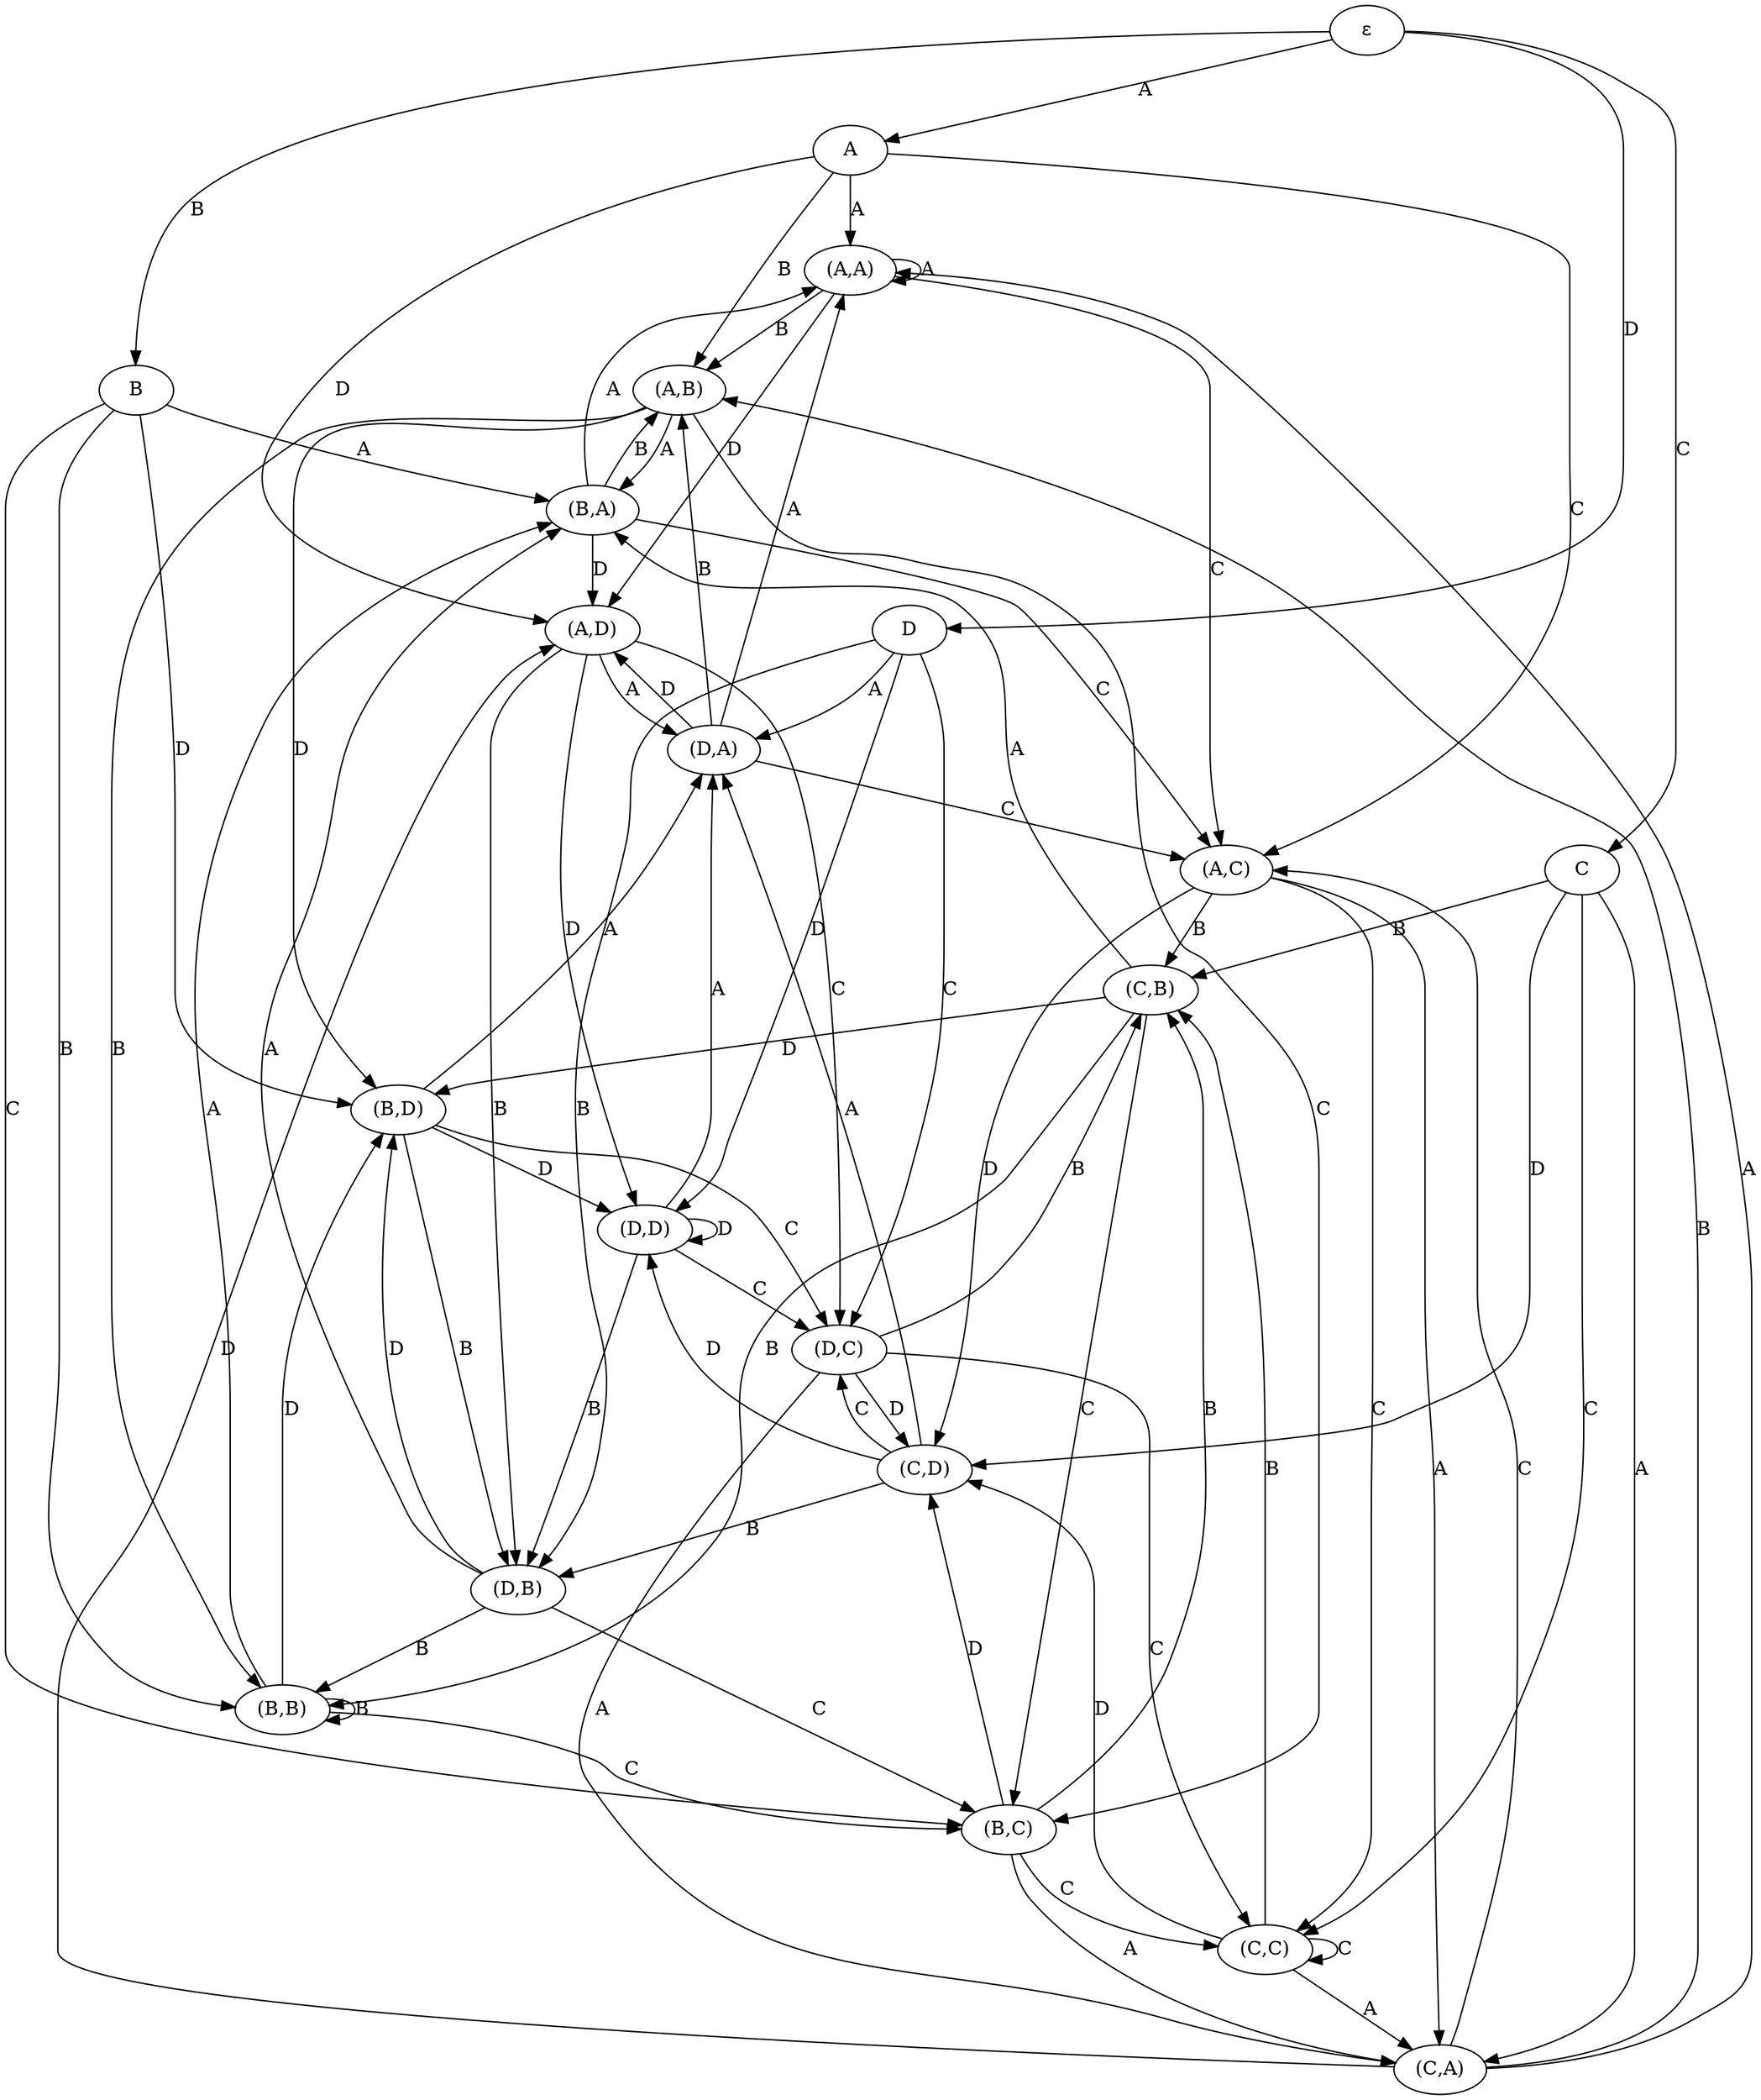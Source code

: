 digraph trigram_model  {
    ε  -> A [label=A];
    ε  -> B [label=B];
    ε  -> C [label=C];
    ε  -> D [label=D];

    A -> "(A,A)" [label=A];
    A -> "(A,B)" [label=B];
    A -> "(A,C)" [label=C];
    A -> "(A,D)" [label=D];
    B -> "(B,A)" [label=A];
    B -> "(B,B)" [label=B];
    B -> "(B,C)" [label=C];
    B -> "(B,D)" [label=D];
    C -> "(C,A)" [label=A];
    C -> "(C,B)" [label=B];
    C -> "(C,C)" [label=C];
    C -> "(C,D)" [label=D];
    D -> "(D,A)" [label=A];
    D -> "(D,B)" [label=B];
    D -> "(D,C)" [label=C];
    D -> "(D,D)" [label=D];

    "(A,A)" -> "(A,A)" [label=A];
    "(B,A)" -> "(A,A)" [label=A];
    "(C,A)" -> "(A,A)" [label=A];
    "(D,A)" -> "(A,A)" [label=A];

    "(A,A)" -> "(A,B)" [label=B];
    "(B,A)" -> "(A,B)" [label=B];
    "(C,A)" -> "(A,B)" [label=B];
    "(D,A)" -> "(A,B)" [label=B];

    "(A,A)" -> "(A,C)" [label=C];
    "(B,A)" -> "(A,C)" [label=C];
    "(C,A)" -> "(A,C)" [label=C];
    "(D,A)" -> "(A,C)" [label=C];

    "(A,A)" -> "(A,D)" [label=D];
    "(B,A)" -> "(A,D)" [label=D];
    "(C,A)" -> "(A,D)" [label=D];
    "(D,A)" -> "(A,D)" [label=D];

    "(A,B)" -> "(B,A)" [label=A];
    "(B,B)" -> "(B,A)" [label=A];
    "(C,B)" -> "(B,A)" [label=A];
    "(D,B)" -> "(B,A)" [label=A];

    "(A,B)" -> "(B,B)" [label=B];
    "(B,B)" -> "(B,B)" [label=B];
    "(C,B)" -> "(B,B)" [label=B];
    "(D,B)" -> "(B,B)" [label=B];

    "(A,B)" -> "(B,C)" [label=C];
    "(B,B)" -> "(B,C)" [label=C];
    "(C,B)" -> "(B,C)" [label=C];
    "(D,B)" -> "(B,C)" [label=C];

    "(A,B)" -> "(B,D)" [label=D];
    "(B,B)" -> "(B,D)" [label=D];
    "(C,B)" -> "(B,D)" [label=D];
    "(D,B)" -> "(B,D)" [label=D];

    "(A,C)" -> "(C,A)" [label=A];
    "(B,C)" -> "(C,A)" [label=A];
    "(C,C)" -> "(C,A)" [label=A];
    "(D,C)" -> "(C,A)" [label=A];

    "(A,C)" -> "(C,B)" [label=B];
    "(B,C)" -> "(C,B)" [label=B];
    "(C,C)" -> "(C,B)" [label=B];
    "(D,C)" -> "(C,B)" [label=B];

    "(A,C)" -> "(C,C)" [label=C];
    "(B,C)" -> "(C,C)" [label=C];
    "(C,C)" -> "(C,C)" [label=C];
    "(D,C)" -> "(C,C)" [label=C];

    "(A,C)" -> "(C,D)" [label=D];
    "(B,C)" -> "(C,D)" [label=D];
    "(C,C)" -> "(C,D)" [label=D];
    "(D,C)" -> "(C,D)" [label=D];

    "(A,D)" -> "(D,A)" [label=A];
    "(B,D)" -> "(D,A)" [label=A];
    "(C,D)" -> "(D,A)" [label=A];
    "(D,D)" -> "(D,A)" [label=A];

    "(A,D)" -> "(D,B)" [label=B];
    "(B,D)" -> "(D,B)" [label=B];
    "(C,D)" -> "(D,B)" [label=B];
    "(D,D)" -> "(D,B)" [label=B];

    "(A,D)" -> "(D,C)" [label=C];
    "(B,D)" -> "(D,C)" [label=C];
    "(C,D)" -> "(D,C)" [label=C];
    "(D,D)" -> "(D,C)" [label=C];

    "(A,D)" -> "(D,D)" [label=D];
    "(B,D)" -> "(D,D)" [label=D];
    "(C,D)" -> "(D,D)" [label=D];
    "(D,D)" -> "(D,D)" [label=D];
}
